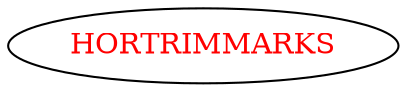 digraph dependencyGraph {
 concentrate=true;
 ranksep="2.0";
 rankdir="LR"; 
 splines="ortho";
"HORTRIMMARKS" [fontcolor="red"];
}